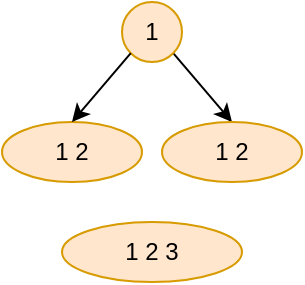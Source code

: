 <mxfile version="15.5.2" type="github">
  <diagram id="NbojzTl_xMOe5sW5K1Y1" name="Page-1">
    <mxGraphModel dx="566" dy="360" grid="1" gridSize="10" guides="1" tooltips="1" connect="1" arrows="1" fold="1" page="1" pageScale="1" pageWidth="827" pageHeight="1169" math="0" shadow="0">
      <root>
        <mxCell id="0" />
        <mxCell id="1" parent="0" />
        <mxCell id="tPcZfzj9pCGMTAA5cY7Q-6" style="rounded=0;orthogonalLoop=1;jettySize=auto;html=1;exitX=1;exitY=1;exitDx=0;exitDy=0;entryX=0.5;entryY=0;entryDx=0;entryDy=0;" edge="1" parent="1" source="tPcZfzj9pCGMTAA5cY7Q-1" target="tPcZfzj9pCGMTAA5cY7Q-5">
          <mxGeometry relative="1" as="geometry" />
        </mxCell>
        <mxCell id="tPcZfzj9pCGMTAA5cY7Q-1" value="1" style="ellipse;whiteSpace=wrap;html=1;aspect=fixed;fillColor=#ffe6cc;strokeColor=#d79b00;" vertex="1" parent="1">
          <mxGeometry x="360" y="90" width="30" height="30" as="geometry" />
        </mxCell>
        <mxCell id="tPcZfzj9pCGMTAA5cY7Q-3" value="1&lt;span style=&quot;white-space: pre&quot;&gt;	2&lt;/span&gt;" style="ellipse;whiteSpace=wrap;html=1;fillColor=#ffe6cc;strokeColor=#d79b00;" vertex="1" parent="1">
          <mxGeometry x="300" y="150" width="70" height="30" as="geometry" />
        </mxCell>
        <mxCell id="tPcZfzj9pCGMTAA5cY7Q-4" value="" style="endArrow=classic;html=1;rounded=0;exitX=0;exitY=1;exitDx=0;exitDy=0;entryX=0.5;entryY=0;entryDx=0;entryDy=0;" edge="1" parent="1" source="tPcZfzj9pCGMTAA5cY7Q-1" target="tPcZfzj9pCGMTAA5cY7Q-3">
          <mxGeometry width="50" height="50" relative="1" as="geometry">
            <mxPoint x="390" y="300" as="sourcePoint" />
            <mxPoint x="440" y="250" as="targetPoint" />
          </mxGeometry>
        </mxCell>
        <mxCell id="tPcZfzj9pCGMTAA5cY7Q-5" value="1&lt;span style=&quot;white-space: pre&quot;&gt;	2&lt;/span&gt;" style="ellipse;whiteSpace=wrap;html=1;fillColor=#ffe6cc;strokeColor=#d79b00;" vertex="1" parent="1">
          <mxGeometry x="380" y="150" width="70" height="30" as="geometry" />
        </mxCell>
        <mxCell id="tPcZfzj9pCGMTAA5cY7Q-7" value="1&lt;span style=&quot;white-space: pre&quot;&gt;	2&lt;span style=&quot;white-space: pre&quot;&gt;	3&lt;/span&gt;&lt;/span&gt;" style="ellipse;whiteSpace=wrap;html=1;fillColor=#ffe6cc;strokeColor=#d79b00;" vertex="1" parent="1">
          <mxGeometry x="330" y="200" width="90" height="30" as="geometry" />
        </mxCell>
      </root>
    </mxGraphModel>
  </diagram>
</mxfile>
